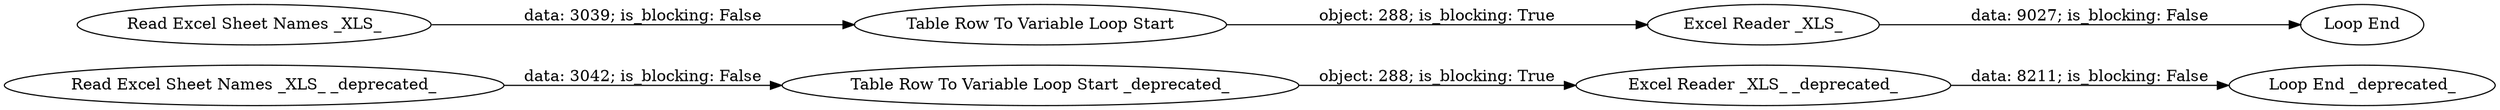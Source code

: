 digraph {
	"6609085386126216435_13" [label="Loop End _deprecated_"]
	"6609085386126216435_7" [label="Read Excel Sheet Names _XLS_"]
	"6609085386126216435_6" [label="Table Row To Variable Loop Start"]
	"6609085386126216435_2" [label="Loop End"]
	"6609085386126216435_10" [label="Read Excel Sheet Names _XLS_ _deprecated_"]
	"6609085386126216435_9" [label="Excel Reader _XLS_"]
	"6609085386126216435_12" [label="Excel Reader _XLS_ _deprecated_"]
	"6609085386126216435_11" [label="Table Row To Variable Loop Start _deprecated_"]
	"6609085386126216435_11" -> "6609085386126216435_12" [label="object: 288; is_blocking: True"]
	"6609085386126216435_7" -> "6609085386126216435_6" [label="data: 3039; is_blocking: False"]
	"6609085386126216435_9" -> "6609085386126216435_2" [label="data: 9027; is_blocking: False"]
	"6609085386126216435_10" -> "6609085386126216435_11" [label="data: 3042; is_blocking: False"]
	"6609085386126216435_12" -> "6609085386126216435_13" [label="data: 8211; is_blocking: False"]
	"6609085386126216435_6" -> "6609085386126216435_9" [label="object: 288; is_blocking: True"]
	rankdir=LR
}
